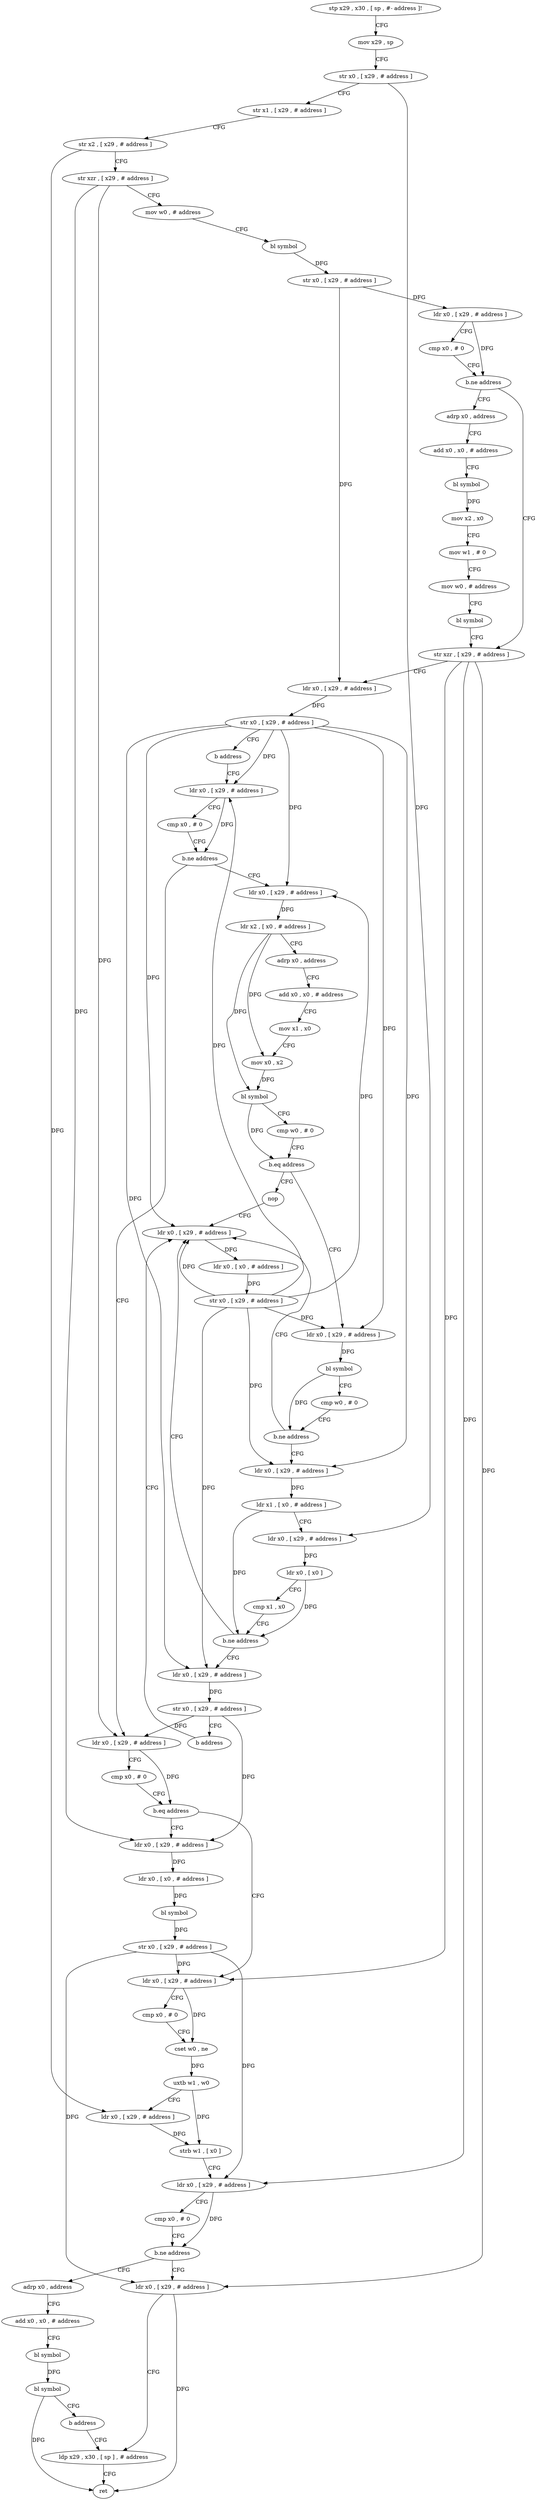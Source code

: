 digraph "func" {
"4260804" [label = "stp x29 , x30 , [ sp , #- address ]!" ]
"4260808" [label = "mov x29 , sp" ]
"4260812" [label = "str x0 , [ x29 , # address ]" ]
"4260816" [label = "str x1 , [ x29 , # address ]" ]
"4260820" [label = "str x2 , [ x29 , # address ]" ]
"4260824" [label = "str xzr , [ x29 , # address ]" ]
"4260828" [label = "mov w0 , # address" ]
"4260832" [label = "bl symbol" ]
"4260836" [label = "str x0 , [ x29 , # address ]" ]
"4260840" [label = "ldr x0 , [ x29 , # address ]" ]
"4260844" [label = "cmp x0 , # 0" ]
"4260848" [label = "b.ne address" ]
"4260880" [label = "str xzr , [ x29 , # address ]" ]
"4260852" [label = "adrp x0 , address" ]
"4260884" [label = "ldr x0 , [ x29 , # address ]" ]
"4260888" [label = "str x0 , [ x29 , # address ]" ]
"4260892" [label = "b address" ]
"4261000" [label = "ldr x0 , [ x29 , # address ]" ]
"4260856" [label = "add x0 , x0 , # address" ]
"4260860" [label = "bl symbol" ]
"4260864" [label = "mov x2 , x0" ]
"4260868" [label = "mov w1 , # 0" ]
"4260872" [label = "mov w0 , # address" ]
"4260876" [label = "bl symbol" ]
"4261004" [label = "cmp x0 , # 0" ]
"4261008" [label = "b.ne address" ]
"4260896" [label = "ldr x0 , [ x29 , # address ]" ]
"4261012" [label = "ldr x0 , [ x29 , # address ]" ]
"4260900" [label = "ldr x2 , [ x0 , # address ]" ]
"4260904" [label = "adrp x0 , address" ]
"4260908" [label = "add x0 , x0 , # address" ]
"4260912" [label = "mov x1 , x0" ]
"4260916" [label = "mov x0 , x2" ]
"4260920" [label = "bl symbol" ]
"4260924" [label = "cmp w0 , # 0" ]
"4260928" [label = "b.eq address" ]
"4260984" [label = "nop" ]
"4260932" [label = "ldr x0 , [ x29 , # address ]" ]
"4261016" [label = "cmp x0 , # 0" ]
"4261020" [label = "b.eq address" ]
"4261040" [label = "ldr x0 , [ x29 , # address ]" ]
"4261024" [label = "ldr x0 , [ x29 , # address ]" ]
"4260988" [label = "ldr x0 , [ x29 , # address ]" ]
"4260936" [label = "bl symbol" ]
"4260940" [label = "cmp w0 , # 0" ]
"4260944" [label = "b.ne address" ]
"4260948" [label = "ldr x0 , [ x29 , # address ]" ]
"4261044" [label = "cmp x0 , # 0" ]
"4261048" [label = "cset w0 , ne" ]
"4261052" [label = "uxtb w1 , w0" ]
"4261056" [label = "ldr x0 , [ x29 , # address ]" ]
"4261060" [label = "strb w1 , [ x0 ]" ]
"4261064" [label = "ldr x0 , [ x29 , # address ]" ]
"4261068" [label = "cmp x0 , # 0" ]
"4261072" [label = "b.ne address" ]
"4261096" [label = "ldr x0 , [ x29 , # address ]" ]
"4261076" [label = "adrp x0 , address" ]
"4261028" [label = "ldr x0 , [ x0 , # address ]" ]
"4261032" [label = "bl symbol" ]
"4261036" [label = "str x0 , [ x29 , # address ]" ]
"4260992" [label = "ldr x0 , [ x0 , # address ]" ]
"4260996" [label = "str x0 , [ x29 , # address ]" ]
"4260952" [label = "ldr x1 , [ x0 , # address ]" ]
"4260956" [label = "ldr x0 , [ x29 , # address ]" ]
"4260960" [label = "ldr x0 , [ x0 ]" ]
"4260964" [label = "cmp x1 , x0" ]
"4260968" [label = "b.ne address" ]
"4260972" [label = "ldr x0 , [ x29 , # address ]" ]
"4261100" [label = "ldp x29 , x30 , [ sp ] , # address" ]
"4261080" [label = "add x0 , x0 , # address" ]
"4261084" [label = "bl symbol" ]
"4261088" [label = "bl symbol" ]
"4261092" [label = "b address" ]
"4260976" [label = "str x0 , [ x29 , # address ]" ]
"4260980" [label = "b address" ]
"4261104" [label = "ret" ]
"4260804" -> "4260808" [ label = "CFG" ]
"4260808" -> "4260812" [ label = "CFG" ]
"4260812" -> "4260816" [ label = "CFG" ]
"4260812" -> "4260956" [ label = "DFG" ]
"4260816" -> "4260820" [ label = "CFG" ]
"4260820" -> "4260824" [ label = "CFG" ]
"4260820" -> "4261056" [ label = "DFG" ]
"4260824" -> "4260828" [ label = "CFG" ]
"4260824" -> "4261012" [ label = "DFG" ]
"4260824" -> "4261024" [ label = "DFG" ]
"4260828" -> "4260832" [ label = "CFG" ]
"4260832" -> "4260836" [ label = "DFG" ]
"4260836" -> "4260840" [ label = "DFG" ]
"4260836" -> "4260884" [ label = "DFG" ]
"4260840" -> "4260844" [ label = "CFG" ]
"4260840" -> "4260848" [ label = "DFG" ]
"4260844" -> "4260848" [ label = "CFG" ]
"4260848" -> "4260880" [ label = "CFG" ]
"4260848" -> "4260852" [ label = "CFG" ]
"4260880" -> "4260884" [ label = "CFG" ]
"4260880" -> "4261040" [ label = "DFG" ]
"4260880" -> "4261064" [ label = "DFG" ]
"4260880" -> "4261096" [ label = "DFG" ]
"4260852" -> "4260856" [ label = "CFG" ]
"4260884" -> "4260888" [ label = "DFG" ]
"4260888" -> "4260892" [ label = "CFG" ]
"4260888" -> "4261000" [ label = "DFG" ]
"4260888" -> "4260896" [ label = "DFG" ]
"4260888" -> "4260932" [ label = "DFG" ]
"4260888" -> "4260988" [ label = "DFG" ]
"4260888" -> "4260948" [ label = "DFG" ]
"4260888" -> "4260972" [ label = "DFG" ]
"4260892" -> "4261000" [ label = "CFG" ]
"4261000" -> "4261004" [ label = "CFG" ]
"4261000" -> "4261008" [ label = "DFG" ]
"4260856" -> "4260860" [ label = "CFG" ]
"4260860" -> "4260864" [ label = "DFG" ]
"4260864" -> "4260868" [ label = "CFG" ]
"4260868" -> "4260872" [ label = "CFG" ]
"4260872" -> "4260876" [ label = "CFG" ]
"4260876" -> "4260880" [ label = "CFG" ]
"4261004" -> "4261008" [ label = "CFG" ]
"4261008" -> "4260896" [ label = "CFG" ]
"4261008" -> "4261012" [ label = "CFG" ]
"4260896" -> "4260900" [ label = "DFG" ]
"4261012" -> "4261016" [ label = "CFG" ]
"4261012" -> "4261020" [ label = "DFG" ]
"4260900" -> "4260904" [ label = "CFG" ]
"4260900" -> "4260916" [ label = "DFG" ]
"4260900" -> "4260920" [ label = "DFG" ]
"4260904" -> "4260908" [ label = "CFG" ]
"4260908" -> "4260912" [ label = "CFG" ]
"4260912" -> "4260916" [ label = "CFG" ]
"4260916" -> "4260920" [ label = "DFG" ]
"4260920" -> "4260924" [ label = "CFG" ]
"4260920" -> "4260928" [ label = "DFG" ]
"4260924" -> "4260928" [ label = "CFG" ]
"4260928" -> "4260984" [ label = "CFG" ]
"4260928" -> "4260932" [ label = "CFG" ]
"4260984" -> "4260988" [ label = "CFG" ]
"4260932" -> "4260936" [ label = "DFG" ]
"4261016" -> "4261020" [ label = "CFG" ]
"4261020" -> "4261040" [ label = "CFG" ]
"4261020" -> "4261024" [ label = "CFG" ]
"4261040" -> "4261044" [ label = "CFG" ]
"4261040" -> "4261048" [ label = "DFG" ]
"4261024" -> "4261028" [ label = "DFG" ]
"4260988" -> "4260992" [ label = "DFG" ]
"4260936" -> "4260940" [ label = "CFG" ]
"4260936" -> "4260944" [ label = "DFG" ]
"4260940" -> "4260944" [ label = "CFG" ]
"4260944" -> "4260988" [ label = "CFG" ]
"4260944" -> "4260948" [ label = "CFG" ]
"4260948" -> "4260952" [ label = "DFG" ]
"4261044" -> "4261048" [ label = "CFG" ]
"4261048" -> "4261052" [ label = "DFG" ]
"4261052" -> "4261056" [ label = "CFG" ]
"4261052" -> "4261060" [ label = "DFG" ]
"4261056" -> "4261060" [ label = "DFG" ]
"4261060" -> "4261064" [ label = "CFG" ]
"4261064" -> "4261068" [ label = "CFG" ]
"4261064" -> "4261072" [ label = "DFG" ]
"4261068" -> "4261072" [ label = "CFG" ]
"4261072" -> "4261096" [ label = "CFG" ]
"4261072" -> "4261076" [ label = "CFG" ]
"4261096" -> "4261100" [ label = "CFG" ]
"4261096" -> "4261104" [ label = "DFG" ]
"4261076" -> "4261080" [ label = "CFG" ]
"4261028" -> "4261032" [ label = "DFG" ]
"4261032" -> "4261036" [ label = "DFG" ]
"4261036" -> "4261040" [ label = "DFG" ]
"4261036" -> "4261064" [ label = "DFG" ]
"4261036" -> "4261096" [ label = "DFG" ]
"4260992" -> "4260996" [ label = "DFG" ]
"4260996" -> "4261000" [ label = "DFG" ]
"4260996" -> "4260896" [ label = "DFG" ]
"4260996" -> "4260932" [ label = "DFG" ]
"4260996" -> "4260988" [ label = "DFG" ]
"4260996" -> "4260948" [ label = "DFG" ]
"4260996" -> "4260972" [ label = "DFG" ]
"4260952" -> "4260956" [ label = "CFG" ]
"4260952" -> "4260968" [ label = "DFG" ]
"4260956" -> "4260960" [ label = "DFG" ]
"4260960" -> "4260964" [ label = "CFG" ]
"4260960" -> "4260968" [ label = "DFG" ]
"4260964" -> "4260968" [ label = "CFG" ]
"4260968" -> "4260988" [ label = "CFG" ]
"4260968" -> "4260972" [ label = "CFG" ]
"4260972" -> "4260976" [ label = "DFG" ]
"4261100" -> "4261104" [ label = "CFG" ]
"4261080" -> "4261084" [ label = "CFG" ]
"4261084" -> "4261088" [ label = "DFG" ]
"4261088" -> "4261092" [ label = "CFG" ]
"4261088" -> "4261104" [ label = "DFG" ]
"4261092" -> "4261100" [ label = "CFG" ]
"4260976" -> "4260980" [ label = "CFG" ]
"4260976" -> "4261012" [ label = "DFG" ]
"4260976" -> "4261024" [ label = "DFG" ]
"4260980" -> "4260988" [ label = "CFG" ]
}
